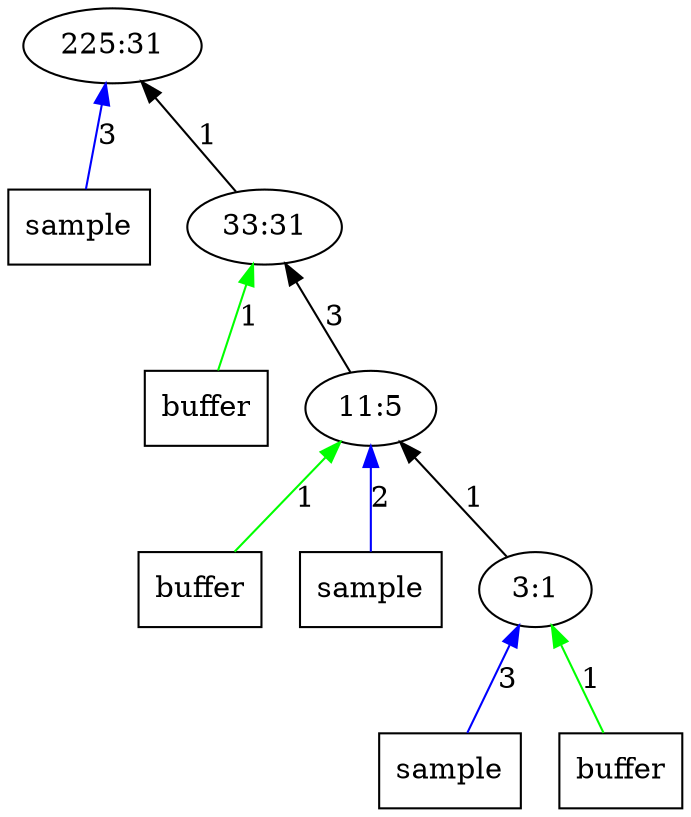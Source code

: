 digraph Tree{
	rankdir="BT"
	x11 -> 1 [label = "3", color = "blue"];
	x11 [label = "sample", shape = "box"];
	1 [label = "225:31"];
	x22 -> 2 [label = "1", color = "green"];
	x22 [label = "buffer", shape = "box"];
	2 -> 1 [label = "1", color = "black"];
	2 [label = "33:31"];
	x32 -> 3 [label = "1", color = "green"];
	x32 [label = "buffer", shape = "box"];
	3 -> 2 [label = "3", color = "black"];
	x31 -> 3 [label = "2", color = "blue"];
	x31 [label = "sample", shape = "box"];
	3 [label = "11:5"];
	4 -> 3 [label = "1", color = "black"];
	x41 -> 4 [label = "3", color = "blue"];
	x41 [label = "sample", shape = "box"];
	x42 -> 4 [label = "1", color = "green"];
	x42 [label = "buffer", shape = "box"];
	4 [label = "3:1"];
}


